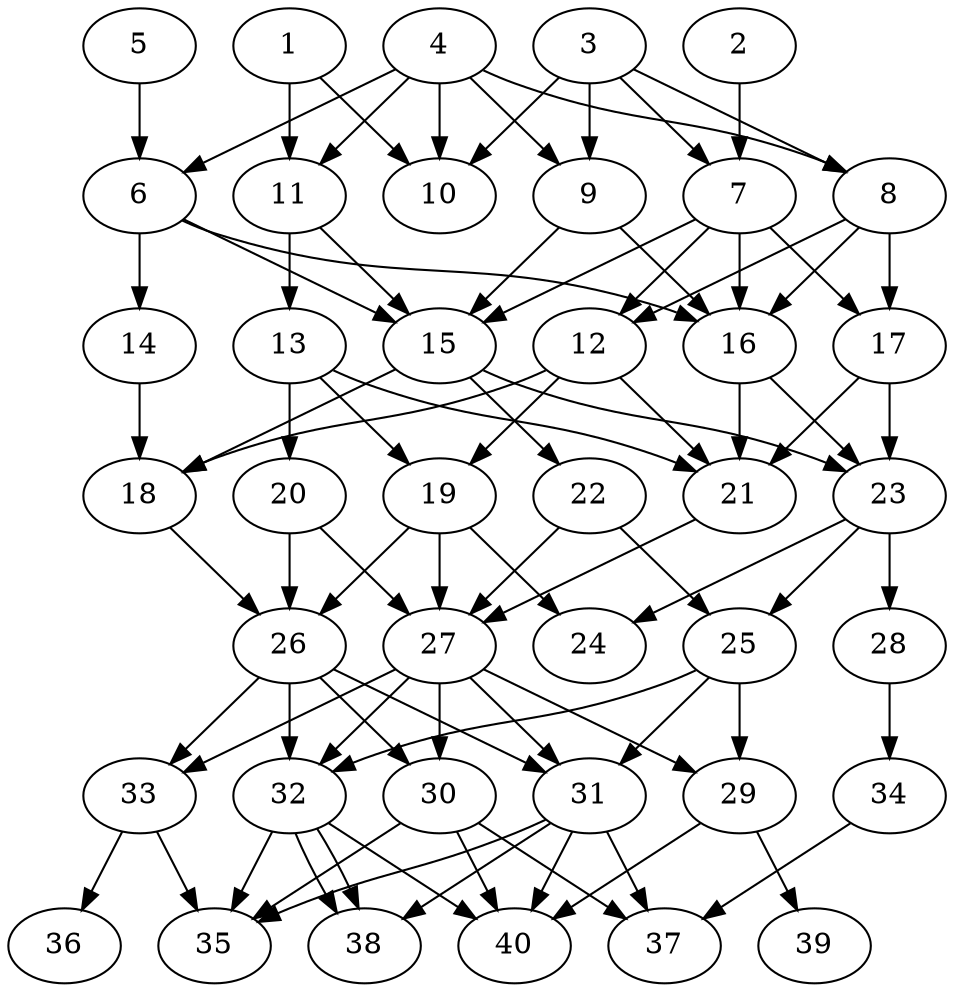 // DAG automatically generated by daggen at Thu Oct  3 14:06:50 2019
// ./daggen --dot -n 40 --ccr 0.3 --fat 0.5 --regular 0.9 --density 0.6 --mindata 5242880 --maxdata 52428800 
digraph G {
  1 [size="26398720", alpha="0.04", expect_size="7919616"] 
  1 -> 10 [size ="7919616"]
  1 -> 11 [size ="7919616"]
  2 [size="137611947", alpha="0.14", expect_size="41283584"] 
  2 -> 7 [size ="41283584"]
  3 [size="147247787", alpha="0.10", expect_size="44174336"] 
  3 -> 7 [size ="44174336"]
  3 -> 8 [size ="44174336"]
  3 -> 9 [size ="44174336"]
  3 -> 10 [size ="44174336"]
  4 [size="158815573", alpha="0.03", expect_size="47644672"] 
  4 -> 6 [size ="47644672"]
  4 -> 8 [size ="47644672"]
  4 -> 9 [size ="47644672"]
  4 -> 10 [size ="47644672"]
  4 -> 11 [size ="47644672"]
  5 [size="67799040", alpha="0.14", expect_size="20339712"] 
  5 -> 6 [size ="20339712"]
  6 [size="125163520", alpha="0.09", expect_size="37549056"] 
  6 -> 14 [size ="37549056"]
  6 -> 15 [size ="37549056"]
  6 -> 16 [size ="37549056"]
  7 [size="127102293", alpha="0.01", expect_size="38130688"] 
  7 -> 12 [size ="38130688"]
  7 -> 15 [size ="38130688"]
  7 -> 16 [size ="38130688"]
  7 -> 17 [size ="38130688"]
  8 [size="20459520", alpha="0.12", expect_size="6137856"] 
  8 -> 12 [size ="6137856"]
  8 -> 16 [size ="6137856"]
  8 -> 17 [size ="6137856"]
  9 [size="88395093", alpha="0.09", expect_size="26518528"] 
  9 -> 15 [size ="26518528"]
  9 -> 16 [size ="26518528"]
  10 [size="35444053", alpha="0.05", expect_size="10633216"] 
  11 [size="30231893", alpha="0.04", expect_size="9069568"] 
  11 -> 13 [size ="9069568"]
  11 -> 15 [size ="9069568"]
  12 [size="57777493", alpha="0.00", expect_size="17333248"] 
  12 -> 18 [size ="17333248"]
  12 -> 19 [size ="17333248"]
  12 -> 21 [size ="17333248"]
  13 [size="171782827", alpha="0.09", expect_size="51534848"] 
  13 -> 19 [size ="51534848"]
  13 -> 20 [size ="51534848"]
  13 -> 21 [size ="51534848"]
  14 [size="92651520", alpha="0.06", expect_size="27795456"] 
  14 -> 18 [size ="27795456"]
  15 [size="112752640", alpha="0.08", expect_size="33825792"] 
  15 -> 18 [size ="33825792"]
  15 -> 22 [size ="33825792"]
  15 -> 23 [size ="33825792"]
  16 [size="64839680", alpha="0.20", expect_size="19451904"] 
  16 -> 21 [size ="19451904"]
  16 -> 23 [size ="19451904"]
  17 [size="136318293", alpha="0.02", expect_size="40895488"] 
  17 -> 21 [size ="40895488"]
  17 -> 23 [size ="40895488"]
  18 [size="147978240", alpha="0.03", expect_size="44393472"] 
  18 -> 26 [size ="44393472"]
  19 [size="82360320", alpha="0.16", expect_size="24708096"] 
  19 -> 24 [size ="24708096"]
  19 -> 26 [size ="24708096"]
  19 -> 27 [size ="24708096"]
  20 [size="152268800", alpha="0.12", expect_size="45680640"] 
  20 -> 26 [size ="45680640"]
  20 -> 27 [size ="45680640"]
  21 [size="34901333", alpha="0.09", expect_size="10470400"] 
  21 -> 27 [size ="10470400"]
  22 [size="64955733", alpha="0.01", expect_size="19486720"] 
  22 -> 25 [size ="19486720"]
  22 -> 27 [size ="19486720"]
  23 [size="68034560", alpha="0.10", expect_size="20410368"] 
  23 -> 24 [size ="20410368"]
  23 -> 25 [size ="20410368"]
  23 -> 28 [size ="20410368"]
  24 [size="142107307", alpha="0.17", expect_size="42632192"] 
  25 [size="28965547", alpha="0.10", expect_size="8689664"] 
  25 -> 29 [size ="8689664"]
  25 -> 31 [size ="8689664"]
  25 -> 32 [size ="8689664"]
  26 [size="89494187", alpha="0.17", expect_size="26848256"] 
  26 -> 30 [size ="26848256"]
  26 -> 31 [size ="26848256"]
  26 -> 32 [size ="26848256"]
  26 -> 33 [size ="26848256"]
  27 [size="85592747", alpha="0.18", expect_size="25677824"] 
  27 -> 29 [size ="25677824"]
  27 -> 30 [size ="25677824"]
  27 -> 31 [size ="25677824"]
  27 -> 32 [size ="25677824"]
  27 -> 33 [size ="25677824"]
  28 [size="101413547", alpha="0.20", expect_size="30424064"] 
  28 -> 34 [size ="30424064"]
  29 [size="122060800", alpha="0.10", expect_size="36618240"] 
  29 -> 39 [size ="36618240"]
  29 -> 40 [size ="36618240"]
  30 [size="90668373", alpha="0.02", expect_size="27200512"] 
  30 -> 35 [size ="27200512"]
  30 -> 37 [size ="27200512"]
  30 -> 40 [size ="27200512"]
  31 [size="27555840", alpha="0.17", expect_size="8266752"] 
  31 -> 35 [size ="8266752"]
  31 -> 37 [size ="8266752"]
  31 -> 38 [size ="8266752"]
  31 -> 40 [size ="8266752"]
  32 [size="98938880", alpha="0.16", expect_size="29681664"] 
  32 -> 35 [size ="29681664"]
  32 -> 38 [size ="29681664"]
  32 -> 38 [size ="29681664"]
  32 -> 40 [size ="29681664"]
  33 [size="110380373", alpha="0.15", expect_size="33114112"] 
  33 -> 35 [size ="33114112"]
  33 -> 36 [size ="33114112"]
  34 [size="34365440", alpha="0.03", expect_size="10309632"] 
  34 -> 37 [size ="10309632"]
  35 [size="169526613", alpha="0.04", expect_size="50857984"] 
  36 [size="94324053", alpha="0.11", expect_size="28297216"] 
  37 [size="73738240", alpha="0.12", expect_size="22121472"] 
  38 [size="60108800", alpha="0.11", expect_size="18032640"] 
  39 [size="56418987", alpha="0.17", expect_size="16925696"] 
  40 [size="133587627", alpha="0.01", expect_size="40076288"] 
}
